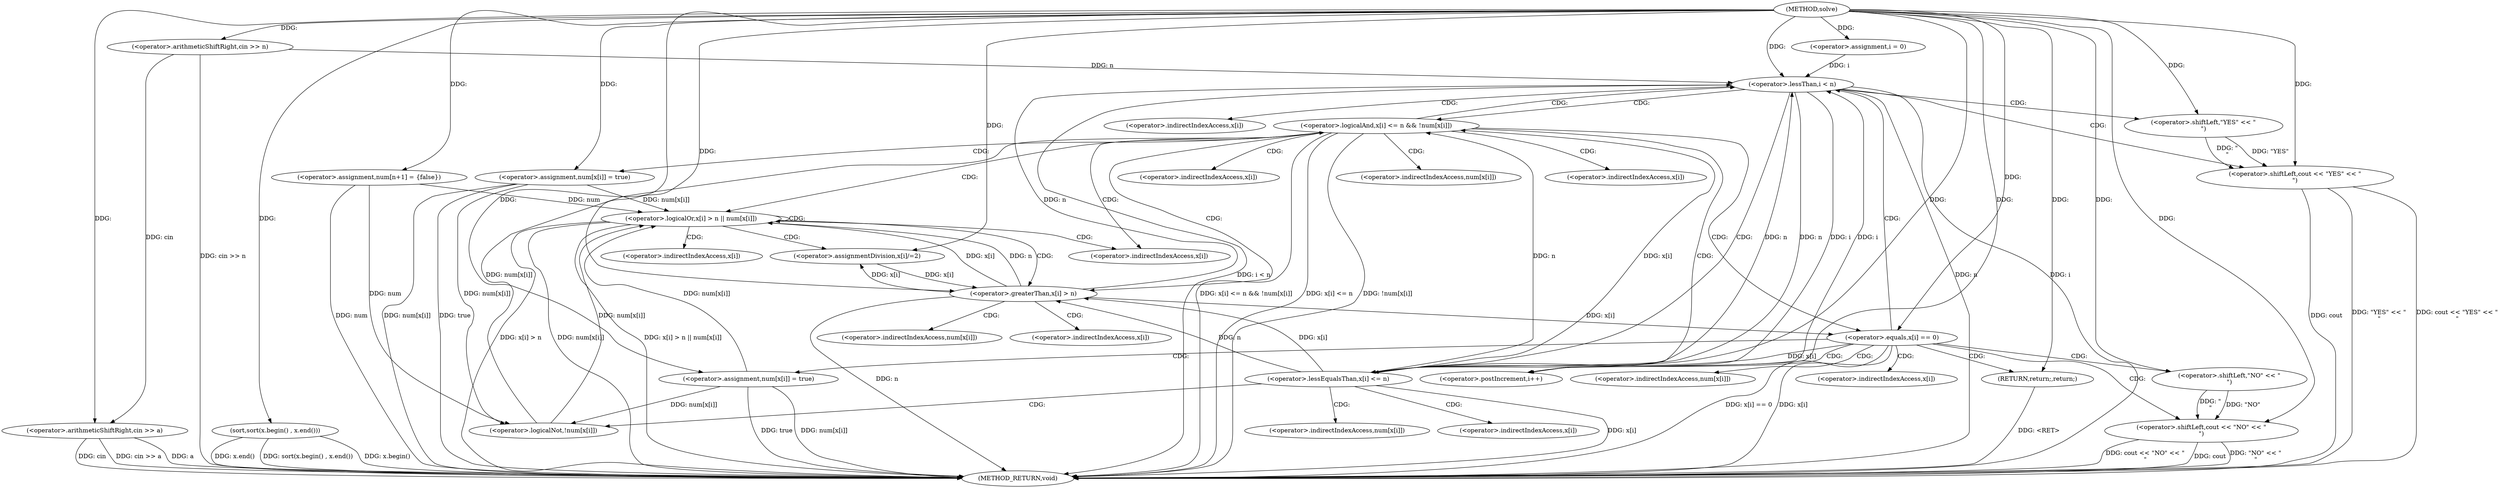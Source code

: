 digraph "solve" {  
"1000102" [label = "(METHOD,solve)" ]
"1000196" [label = "(METHOD_RETURN,void)" ]
"1000105" [label = "(<operator>.arithmeticShiftRight,cin >> n)" ]
"1000109" [label = "(<operator>.assignment,num[n+1] = {false})" ]
"1000117" [label = "(sort,sort(x.begin() , x.end()))" ]
"1000191" [label = "(<operator>.shiftLeft,cout << \"YES\" << \"\n\")" ]
"1000114" [label = "(<operator>.arithmeticShiftRight,cin >> a)" ]
"1000122" [label = "(<operator>.assignment,i = 0)" ]
"1000125" [label = "(<operator>.lessThan,i < n)" ]
"1000128" [label = "(<operator>.postIncrement,i++)" ]
"1000184" [label = "(<operator>.assignment,num[x[i]] = true)" ]
"1000193" [label = "(<operator>.shiftLeft,\"YES\" << \"\n\")" ]
"1000132" [label = "(<operator>.logicalAnd,x[i] <= n && !num[x[i]])" ]
"1000154" [label = "(<operator>.logicalOr,x[i] > n || num[x[i]])" ]
"1000172" [label = "(<operator>.equals,x[i] == 0)" ]
"1000145" [label = "(<operator>.assignment,num[x[i]] = true)" ]
"1000166" [label = "(<operator>.assignmentDivision,x[i]/=2)" ]
"1000178" [label = "(<operator>.shiftLeft,cout << \"NO\" << \"\n\")" ]
"1000183" [label = "(RETURN,return;,return;)" ]
"1000133" [label = "(<operator>.lessEqualsThan,x[i] <= n)" ]
"1000138" [label = "(<operator>.logicalNot,!num[x[i]])" ]
"1000155" [label = "(<operator>.greaterThan,x[i] > n)" ]
"1000180" [label = "(<operator>.shiftLeft,\"NO\" << \"\n\")" ]
"1000185" [label = "(<operator>.indirectIndexAccess,num[x[i]])" ]
"1000160" [label = "(<operator>.indirectIndexAccess,num[x[i]])" ]
"1000173" [label = "(<operator>.indirectIndexAccess,x[i])" ]
"1000187" [label = "(<operator>.indirectIndexAccess,x[i])" ]
"1000134" [label = "(<operator>.indirectIndexAccess,x[i])" ]
"1000139" [label = "(<operator>.indirectIndexAccess,num[x[i]])" ]
"1000146" [label = "(<operator>.indirectIndexAccess,num[x[i]])" ]
"1000156" [label = "(<operator>.indirectIndexAccess,x[i])" ]
"1000162" [label = "(<operator>.indirectIndexAccess,x[i])" ]
"1000167" [label = "(<operator>.indirectIndexAccess,x[i])" ]
"1000141" [label = "(<operator>.indirectIndexAccess,x[i])" ]
"1000148" [label = "(<operator>.indirectIndexAccess,x[i])" ]
  "1000105" -> "1000196"  [ label = "DDG: cin >> n"] 
  "1000109" -> "1000196"  [ label = "DDG: num"] 
  "1000114" -> "1000196"  [ label = "DDG: cin"] 
  "1000114" -> "1000196"  [ label = "DDG: cin >> a"] 
  "1000117" -> "1000196"  [ label = "DDG: x.begin()"] 
  "1000117" -> "1000196"  [ label = "DDG: x.end()"] 
  "1000117" -> "1000196"  [ label = "DDG: sort(x.begin() , x.end())"] 
  "1000125" -> "1000196"  [ label = "DDG: i"] 
  "1000125" -> "1000196"  [ label = "DDG: n"] 
  "1000125" -> "1000196"  [ label = "DDG: i < n"] 
  "1000191" -> "1000196"  [ label = "DDG: cout"] 
  "1000191" -> "1000196"  [ label = "DDG: \"YES\" << \"\n\""] 
  "1000191" -> "1000196"  [ label = "DDG: cout << \"YES\" << \"\n\""] 
  "1000133" -> "1000196"  [ label = "DDG: x[i]"] 
  "1000132" -> "1000196"  [ label = "DDG: x[i] <= n"] 
  "1000132" -> "1000196"  [ label = "DDG: !num[x[i]]"] 
  "1000132" -> "1000196"  [ label = "DDG: x[i] <= n && !num[x[i]]"] 
  "1000155" -> "1000196"  [ label = "DDG: n"] 
  "1000154" -> "1000196"  [ label = "DDG: x[i] > n"] 
  "1000154" -> "1000196"  [ label = "DDG: num[x[i]]"] 
  "1000154" -> "1000196"  [ label = "DDG: x[i] > n || num[x[i]]"] 
  "1000172" -> "1000196"  [ label = "DDG: x[i]"] 
  "1000172" -> "1000196"  [ label = "DDG: x[i] == 0"] 
  "1000184" -> "1000196"  [ label = "DDG: num[x[i]]"] 
  "1000184" -> "1000196"  [ label = "DDG: true"] 
  "1000178" -> "1000196"  [ label = "DDG: cout"] 
  "1000178" -> "1000196"  [ label = "DDG: \"NO\" << \"\n\""] 
  "1000178" -> "1000196"  [ label = "DDG: cout << \"NO\" << \"\n\""] 
  "1000145" -> "1000196"  [ label = "DDG: num[x[i]]"] 
  "1000145" -> "1000196"  [ label = "DDG: true"] 
  "1000183" -> "1000196"  [ label = "DDG: <RET>"] 
  "1000114" -> "1000196"  [ label = "DDG: a"] 
  "1000102" -> "1000105"  [ label = "DDG: "] 
  "1000102" -> "1000109"  [ label = "DDG: "] 
  "1000102" -> "1000117"  [ label = "DDG: "] 
  "1000102" -> "1000122"  [ label = "DDG: "] 
  "1000102" -> "1000191"  [ label = "DDG: "] 
  "1000193" -> "1000191"  [ label = "DDG: \"\n\""] 
  "1000193" -> "1000191"  [ label = "DDG: \"YES\""] 
  "1000105" -> "1000114"  [ label = "DDG: cin"] 
  "1000102" -> "1000114"  [ label = "DDG: "] 
  "1000122" -> "1000125"  [ label = "DDG: i"] 
  "1000128" -> "1000125"  [ label = "DDG: i"] 
  "1000102" -> "1000125"  [ label = "DDG: "] 
  "1000105" -> "1000125"  [ label = "DDG: n"] 
  "1000133" -> "1000125"  [ label = "DDG: n"] 
  "1000155" -> "1000125"  [ label = "DDG: n"] 
  "1000125" -> "1000128"  [ label = "DDG: i"] 
  "1000102" -> "1000128"  [ label = "DDG: "] 
  "1000102" -> "1000184"  [ label = "DDG: "] 
  "1000102" -> "1000193"  [ label = "DDG: "] 
  "1000133" -> "1000132"  [ label = "DDG: n"] 
  "1000133" -> "1000132"  [ label = "DDG: x[i]"] 
  "1000138" -> "1000132"  [ label = "DDG: num[x[i]]"] 
  "1000102" -> "1000145"  [ label = "DDG: "] 
  "1000155" -> "1000154"  [ label = "DDG: x[i]"] 
  "1000155" -> "1000154"  [ label = "DDG: n"] 
  "1000109" -> "1000154"  [ label = "DDG: num"] 
  "1000138" -> "1000154"  [ label = "DDG: num[x[i]]"] 
  "1000184" -> "1000154"  [ label = "DDG: num[x[i]]"] 
  "1000145" -> "1000154"  [ label = "DDG: num[x[i]]"] 
  "1000102" -> "1000166"  [ label = "DDG: "] 
  "1000155" -> "1000172"  [ label = "DDG: x[i]"] 
  "1000102" -> "1000172"  [ label = "DDG: "] 
  "1000102" -> "1000183"  [ label = "DDG: "] 
  "1000172" -> "1000133"  [ label = "DDG: x[i]"] 
  "1000125" -> "1000133"  [ label = "DDG: n"] 
  "1000102" -> "1000133"  [ label = "DDG: "] 
  "1000109" -> "1000138"  [ label = "DDG: num"] 
  "1000184" -> "1000138"  [ label = "DDG: num[x[i]]"] 
  "1000145" -> "1000138"  [ label = "DDG: num[x[i]]"] 
  "1000133" -> "1000155"  [ label = "DDG: x[i]"] 
  "1000166" -> "1000155"  [ label = "DDG: x[i]"] 
  "1000133" -> "1000155"  [ label = "DDG: n"] 
  "1000102" -> "1000155"  [ label = "DDG: "] 
  "1000155" -> "1000166"  [ label = "DDG: x[i]"] 
  "1000102" -> "1000178"  [ label = "DDG: "] 
  "1000180" -> "1000178"  [ label = "DDG: \"\n\""] 
  "1000180" -> "1000178"  [ label = "DDG: \"NO\""] 
  "1000102" -> "1000180"  [ label = "DDG: "] 
  "1000125" -> "1000191"  [ label = "CDG: "] 
  "1000125" -> "1000133"  [ label = "CDG: "] 
  "1000125" -> "1000132"  [ label = "CDG: "] 
  "1000125" -> "1000193"  [ label = "CDG: "] 
  "1000125" -> "1000134"  [ label = "CDG: "] 
  "1000132" -> "1000125"  [ label = "CDG: "] 
  "1000132" -> "1000128"  [ label = "CDG: "] 
  "1000132" -> "1000156"  [ label = "CDG: "] 
  "1000132" -> "1000148"  [ label = "CDG: "] 
  "1000132" -> "1000172"  [ label = "CDG: "] 
  "1000132" -> "1000173"  [ label = "CDG: "] 
  "1000132" -> "1000155"  [ label = "CDG: "] 
  "1000132" -> "1000154"  [ label = "CDG: "] 
  "1000132" -> "1000145"  [ label = "CDG: "] 
  "1000132" -> "1000146"  [ label = "CDG: "] 
  "1000154" -> "1000156"  [ label = "CDG: "] 
  "1000154" -> "1000166"  [ label = "CDG: "] 
  "1000154" -> "1000167"  [ label = "CDG: "] 
  "1000154" -> "1000155"  [ label = "CDG: "] 
  "1000154" -> "1000154"  [ label = "CDG: "] 
  "1000172" -> "1000125"  [ label = "CDG: "] 
  "1000172" -> "1000128"  [ label = "CDG: "] 
  "1000172" -> "1000180"  [ label = "CDG: "] 
  "1000172" -> "1000183"  [ label = "CDG: "] 
  "1000172" -> "1000178"  [ label = "CDG: "] 
  "1000172" -> "1000184"  [ label = "CDG: "] 
  "1000172" -> "1000187"  [ label = "CDG: "] 
  "1000172" -> "1000185"  [ label = "CDG: "] 
  "1000133" -> "1000141"  [ label = "CDG: "] 
  "1000133" -> "1000139"  [ label = "CDG: "] 
  "1000133" -> "1000138"  [ label = "CDG: "] 
  "1000155" -> "1000160"  [ label = "CDG: "] 
  "1000155" -> "1000162"  [ label = "CDG: "] 
}
